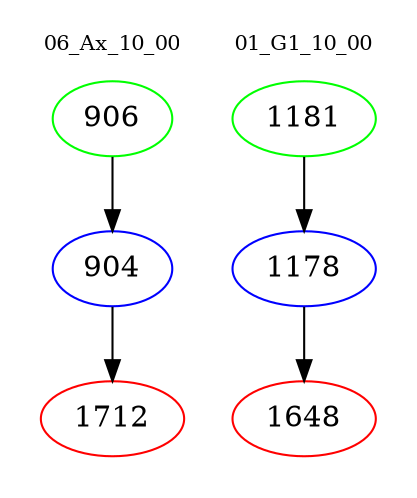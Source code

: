 digraph{
subgraph cluster_0 {
color = white
label = "06_Ax_10_00";
fontsize=10;
T0_906 [label="906", color="green"]
T0_906 -> T0_904 [color="black"]
T0_904 [label="904", color="blue"]
T0_904 -> T0_1712 [color="black"]
T0_1712 [label="1712", color="red"]
}
subgraph cluster_1 {
color = white
label = "01_G1_10_00";
fontsize=10;
T1_1181 [label="1181", color="green"]
T1_1181 -> T1_1178 [color="black"]
T1_1178 [label="1178", color="blue"]
T1_1178 -> T1_1648 [color="black"]
T1_1648 [label="1648", color="red"]
}
}
